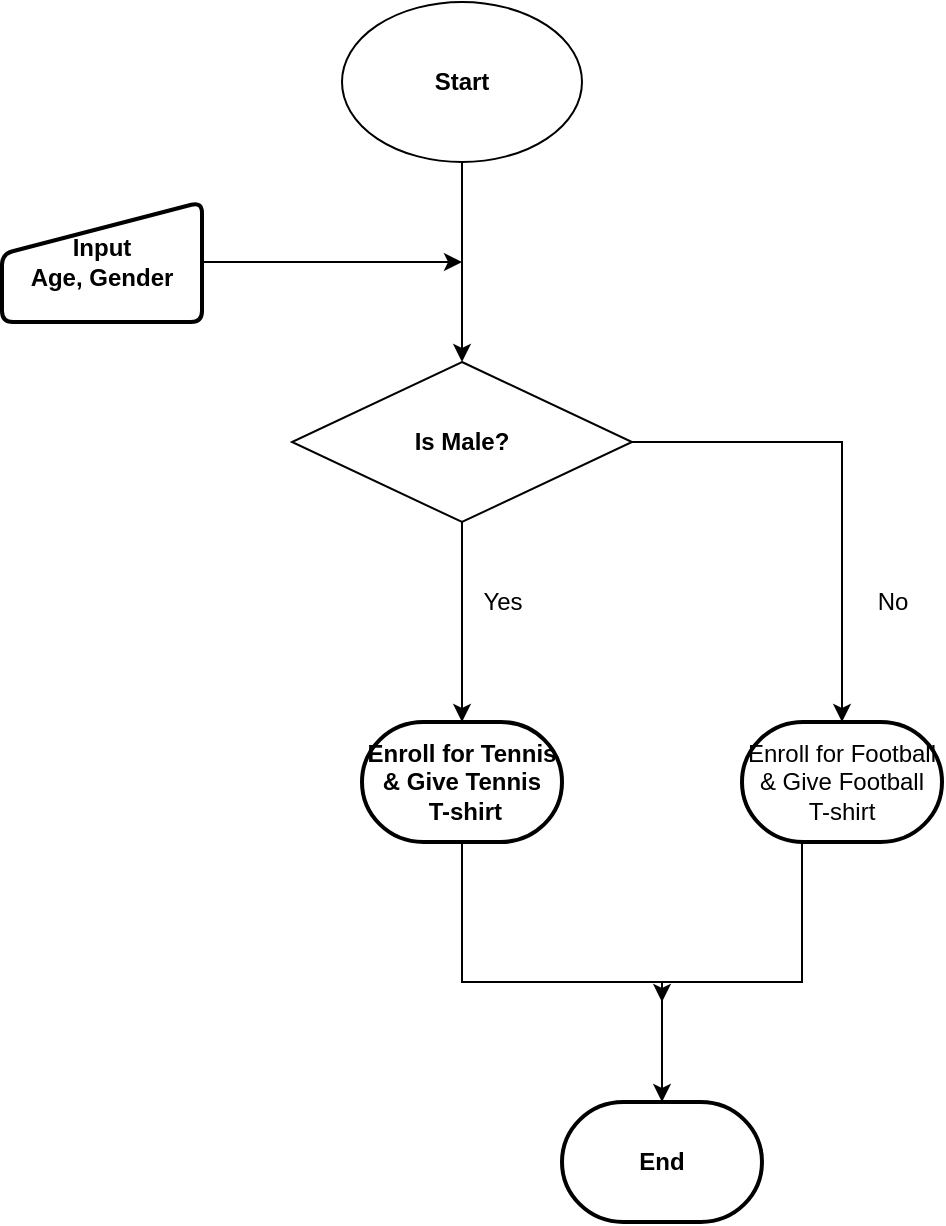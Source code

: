 <mxfile version="12.6.2" type="google"><diagram id="C5RBs43oDa-KdzZeNtuy" name="Page-1"><mxGraphModel dx="1021" dy="472" grid="1" gridSize="10" guides="1" tooltips="1" connect="1" arrows="1" fold="1" page="1" pageScale="1" pageWidth="827" pageHeight="1169" math="0" shadow="0"><root><mxCell id="WIyWlLk6GJQsqaUBKTNV-0"/><mxCell id="WIyWlLk6GJQsqaUBKTNV-1" parent="WIyWlLk6GJQsqaUBKTNV-0"/><mxCell id="WGPkPbSdSAa9QGxOx8jP-3" style="edgeStyle=orthogonalEdgeStyle;rounded=0;orthogonalLoop=1;jettySize=auto;html=1;entryX=0.5;entryY=0;entryDx=0;entryDy=0;" edge="1" parent="WIyWlLk6GJQsqaUBKTNV-1" source="WGPkPbSdSAa9QGxOx8jP-0" target="WGPkPbSdSAa9QGxOx8jP-1"><mxGeometry relative="1" as="geometry"/></mxCell><mxCell id="WGPkPbSdSAa9QGxOx8jP-0" value="&lt;b&gt;Start&lt;/b&gt;" style="ellipse;whiteSpace=wrap;html=1;" vertex="1" parent="WIyWlLk6GJQsqaUBKTNV-1"><mxGeometry x="310" y="40" width="120" height="80" as="geometry"/></mxCell><mxCell id="WGPkPbSdSAa9QGxOx8jP-7" style="edgeStyle=orthogonalEdgeStyle;rounded=0;orthogonalLoop=1;jettySize=auto;html=1;entryX=0.5;entryY=0;entryDx=0;entryDy=0;entryPerimeter=0;" edge="1" parent="WIyWlLk6GJQsqaUBKTNV-1" source="WGPkPbSdSAa9QGxOx8jP-1" target="WGPkPbSdSAa9QGxOx8jP-6"><mxGeometry relative="1" as="geometry"/></mxCell><mxCell id="WGPkPbSdSAa9QGxOx8jP-10" style="edgeStyle=orthogonalEdgeStyle;rounded=0;orthogonalLoop=1;jettySize=auto;html=1;entryX=0.5;entryY=0;entryDx=0;entryDy=0;entryPerimeter=0;" edge="1" parent="WIyWlLk6GJQsqaUBKTNV-1" source="WGPkPbSdSAa9QGxOx8jP-1" target="WGPkPbSdSAa9QGxOx8jP-9"><mxGeometry relative="1" as="geometry"/></mxCell><mxCell id="WGPkPbSdSAa9QGxOx8jP-1" value="&lt;b&gt;Is Male?&lt;/b&gt;" style="rhombus;whiteSpace=wrap;html=1;" vertex="1" parent="WIyWlLk6GJQsqaUBKTNV-1"><mxGeometry x="285" y="220" width="170" height="80" as="geometry"/></mxCell><mxCell id="WGPkPbSdSAa9QGxOx8jP-4" style="edgeStyle=orthogonalEdgeStyle;rounded=0;orthogonalLoop=1;jettySize=auto;html=1;" edge="1" parent="WIyWlLk6GJQsqaUBKTNV-1" source="WGPkPbSdSAa9QGxOx8jP-2"><mxGeometry relative="1" as="geometry"><mxPoint x="370" y="170" as="targetPoint"/></mxGeometry></mxCell><mxCell id="WGPkPbSdSAa9QGxOx8jP-2" value="&lt;b&gt;Input&lt;br&gt;Age, Gender&lt;/b&gt;" style="html=1;strokeWidth=2;shape=manualInput;whiteSpace=wrap;rounded=1;size=26;arcSize=11;" vertex="1" parent="WIyWlLk6GJQsqaUBKTNV-1"><mxGeometry x="140" y="140" width="100" height="60" as="geometry"/></mxCell><mxCell id="WGPkPbSdSAa9QGxOx8jP-16" style="edgeStyle=orthogonalEdgeStyle;rounded=0;orthogonalLoop=1;jettySize=auto;html=1;" edge="1" parent="WIyWlLk6GJQsqaUBKTNV-1" source="WGPkPbSdSAa9QGxOx8jP-6" target="WGPkPbSdSAa9QGxOx8jP-15"><mxGeometry relative="1" as="geometry"><Array as="points"><mxPoint x="370" y="530"/><mxPoint x="470" y="530"/></Array></mxGeometry></mxCell><mxCell id="WGPkPbSdSAa9QGxOx8jP-6" value="&lt;b&gt;Enroll for Tennis&lt;br&gt;&amp;amp; Give Tennis&lt;br&gt;&amp;nbsp;T-shirt&lt;/b&gt;" style="strokeWidth=2;html=1;shape=mxgraph.flowchart.terminator;whiteSpace=wrap;" vertex="1" parent="WIyWlLk6GJQsqaUBKTNV-1"><mxGeometry x="320" y="400" width="100" height="60" as="geometry"/></mxCell><mxCell id="WGPkPbSdSAa9QGxOx8jP-8" value="Yes" style="text;html=1;align=center;verticalAlign=middle;resizable=0;points=[];autosize=1;" vertex="1" parent="WIyWlLk6GJQsqaUBKTNV-1"><mxGeometry x="370" y="330" width="40" height="20" as="geometry"/></mxCell><mxCell id="WGPkPbSdSAa9QGxOx8jP-17" style="edgeStyle=orthogonalEdgeStyle;rounded=0;orthogonalLoop=1;jettySize=auto;html=1;" edge="1" parent="WIyWlLk6GJQsqaUBKTNV-1" source="WGPkPbSdSAa9QGxOx8jP-9"><mxGeometry relative="1" as="geometry"><mxPoint x="470" y="540" as="targetPoint"/><Array as="points"><mxPoint x="540" y="530"/><mxPoint x="470" y="530"/></Array></mxGeometry></mxCell><mxCell id="WGPkPbSdSAa9QGxOx8jP-9" value="Enroll for Football&lt;br&gt;&amp;amp; Give Football&lt;br&gt;T-shirt" style="strokeWidth=2;html=1;shape=mxgraph.flowchart.terminator;whiteSpace=wrap;" vertex="1" parent="WIyWlLk6GJQsqaUBKTNV-1"><mxGeometry x="510" y="400" width="100" height="60" as="geometry"/></mxCell><mxCell id="WGPkPbSdSAa9QGxOx8jP-11" value="No" style="text;html=1;align=center;verticalAlign=middle;resizable=0;points=[];autosize=1;" vertex="1" parent="WIyWlLk6GJQsqaUBKTNV-1"><mxGeometry x="570" y="330" width="30" height="20" as="geometry"/></mxCell><mxCell id="WGPkPbSdSAa9QGxOx8jP-15" value="&lt;b&gt;End&lt;/b&gt;" style="strokeWidth=2;html=1;shape=mxgraph.flowchart.terminator;whiteSpace=wrap;" vertex="1" parent="WIyWlLk6GJQsqaUBKTNV-1"><mxGeometry x="420" y="590" width="100" height="60" as="geometry"/></mxCell></root></mxGraphModel></diagram></mxfile>